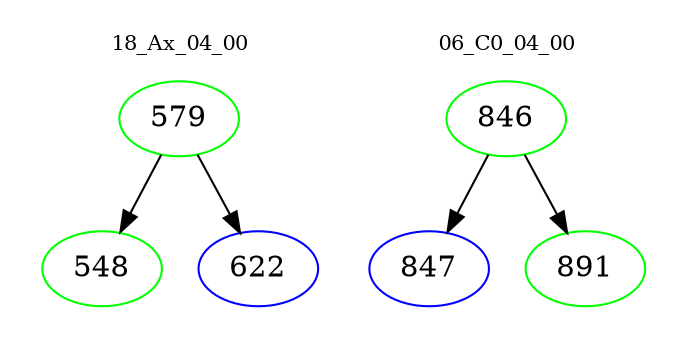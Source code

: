 digraph{
subgraph cluster_0 {
color = white
label = "18_Ax_04_00";
fontsize=10;
T0_579 [label="579", color="green"]
T0_579 -> T0_548 [color="black"]
T0_548 [label="548", color="green"]
T0_579 -> T0_622 [color="black"]
T0_622 [label="622", color="blue"]
}
subgraph cluster_1 {
color = white
label = "06_C0_04_00";
fontsize=10;
T1_846 [label="846", color="green"]
T1_846 -> T1_847 [color="black"]
T1_847 [label="847", color="blue"]
T1_846 -> T1_891 [color="black"]
T1_891 [label="891", color="green"]
}
}
